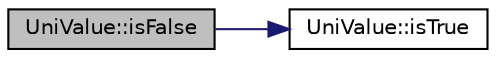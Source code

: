 digraph "UniValue::isFalse"
{
  edge [fontname="Helvetica",fontsize="10",labelfontname="Helvetica",labelfontsize="10"];
  node [fontname="Helvetica",fontsize="10",shape=record];
  rankdir="LR";
  Node53 [label="UniValue::isFalse",height=0.2,width=0.4,color="black", fillcolor="grey75", style="filled", fontcolor="black"];
  Node53 -> Node54 [color="midnightblue",fontsize="10",style="solid",fontname="Helvetica"];
  Node54 [label="UniValue::isTrue",height=0.2,width=0.4,color="black", fillcolor="white", style="filled",URL="$class_uni_value.html#a1491167609f899d0c7773749b5047969"];
}

